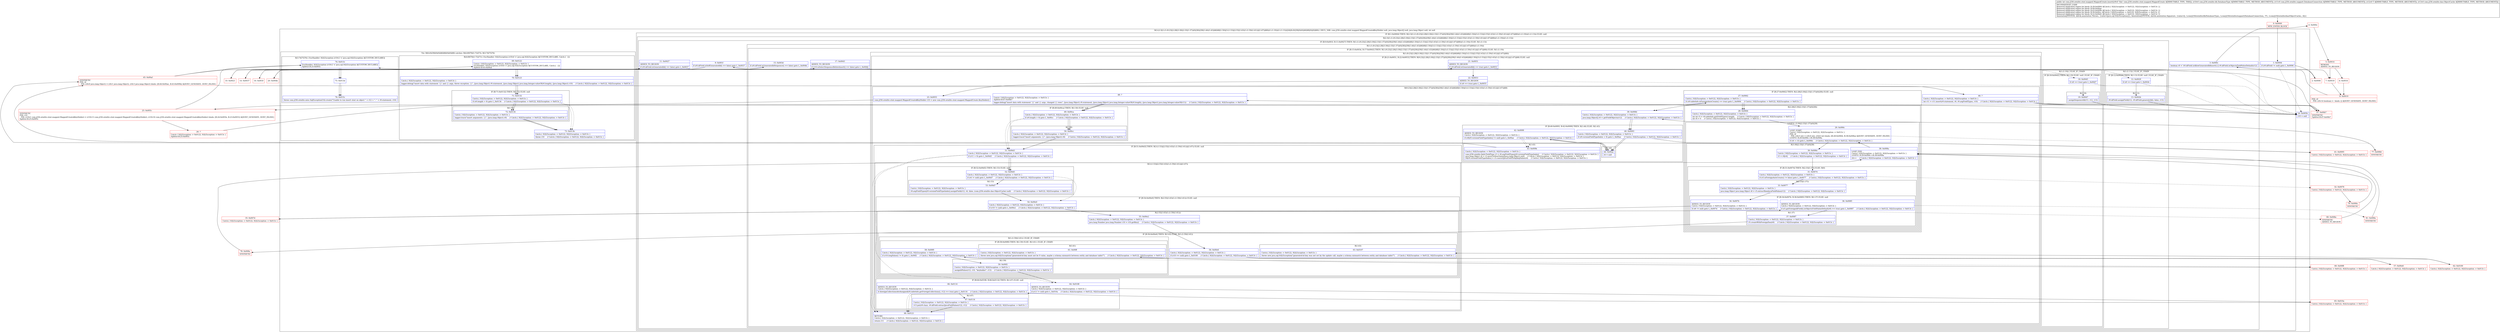 digraph "CFG forcom.j256.ormlite.stmt.mapped.MappedCreate.insert(Lcom\/j256\/ormlite\/db\/DatabaseType;Lcom\/j256\/ormlite\/support\/DatabaseConnection;Ljava\/lang\/Object;Lcom\/j256\/ormlite\/dao\/ObjectCache;)I" {
subgraph cluster_Region_1298044120 {
label = "R(3:(2:3|(1:(1:(9:23|(2:28|(3:30|(2:33|(1:37))(0)|38))|39|(1:44)(1:43)|46|48|(1:50)|(3:(1:53)|(2:55|(1:63)(1:(1:59)(1:61)))|(1:67))|68))(1:(1:19)))(1:(1:13)))|24|(8:(0)|39|(0)(0)|46|48|(0)|(0)|68)) | DECL_VAR: com.j256.ormlite.stmt.mapped.MappedCreate$KeyHolder null, java.lang.Object[] null, java.lang.Object null, int null\l";
node [shape=record,color=blue];
subgraph cluster_IfRegion_47896055 {
label = "IF [B:1:0x0004] THEN: R(2:3|(1:(1:(9:23|(2:28|(3:30|(2:33|(1:37))(0)|38))|39|(1:44)(1:43)|46|48|(1:50)|(3:(1:53)|(2:55|(1:63)(1:(1:59)(1:61)))|(1:67))|68))(1:(1:19)))(1:(1:13))) ELSE: null";
node [shape=record,color=blue];
Node_1 [shape=record,label="{1\:\ 0x0004|if (r9.idField != null) goto L_0x0006\l}"];
subgraph cluster_Region_24362747 {
label = "R(2:3|(1:(1:(9:23|(2:28|(3:30|(2:33|(1:37))(0)|38))|39|(1:44)(1:43)|46|48|(1:50)|(3:(1:53)|(2:55|(1:63)(1:(1:59)(1:61)))|(1:67))|68))(1:(1:19)))(1:(1:13)))";
node [shape=record,color=blue];
Node_3 [shape=record,label="{3\:\ 0x000c|boolean r0 = !r9.idField.isAllowGeneratedIdInsert() \|\| r9.idField.isObjectsFieldValueDefault(r12)\l}"];
subgraph cluster_IfRegion_144888165 {
label = "IF [B:9:0x001f, B:11:0x0027] THEN: R(1:(1:(9:23|(2:28|(3:30|(2:33|(1:37))(0)|38))|39|(1:44)(1:43)|46|48|(1:50)|(3:(1:53)|(2:55|(1:63)(1:(1:59)(1:61)))|(1:67))|68))(1:(1:19))) ELSE: R(1:(1:13))";
node [shape=record,color=blue];
Node_9 [shape=record,label="{9\:\ 0x001f|if (r9.idField.isSelfGeneratedId() == false) goto L_0x0037\l}"];
Node_11 [shape=record,label="{11\:\ 0x0027|ADDED_TO_REGION\l|if (r9.idField.isGeneratedId() == false) goto L_0x0037\l}"];
subgraph cluster_Region_1197592000 {
label = "R(1:(1:(9:23|(2:28|(3:30|(2:33|(1:37))(0)|38))|39|(1:44)(1:43)|46|48|(1:50)|(3:(1:53)|(2:55|(1:63)(1:(1:59)(1:61)))|(1:67))|68))(1:(1:19)))";
node [shape=record,color=blue];
subgraph cluster_IfRegion_1509471429 {
label = "IF [B:15:0x003d, B:17:0x0043] THEN: R(1:(9:23|(2:28|(3:30|(2:33|(1:37))(0)|38))|39|(1:44)(1:43)|46|48|(1:50)|(3:(1:53)|(2:55|(1:63)(1:(1:59)(1:61)))|(1:67))|68)) ELSE: R(1:(1:19))";
node [shape=record,color=blue];
Node_15 [shape=record,label="{15\:\ 0x003d|if (r9.idField.isGeneratedIdSequence() == false) goto L_0x004b\l}"];
Node_17 [shape=record,label="{17\:\ 0x0043|ADDED_TO_REGION\l|if (r10.isSelectSequenceBeforeInsert() == false) goto L_0x004b\l}"];
subgraph cluster_Region_223983456 {
label = "R(1:(9:23|(2:28|(3:30|(2:33|(1:37))(0)|38))|39|(1:44)(1:43)|46|48|(1:50)|(3:(1:53)|(2:55|(1:63)(1:(1:59)(1:61)))|(1:67))|68))";
node [shape=record,color=blue];
subgraph cluster_IfRegion_1374316283 {
label = "IF [B:21:0x0051, B:22:0x0053] THEN: R(9:23|(2:28|(3:30|(2:33|(1:37))(0)|38))|39|(1:44)(1:43)|46|48|(1:50)|(3:(1:53)|(2:55|(1:63)(1:(1:59)(1:61)))|(1:67))|68) ELSE: null";
node [shape=record,color=blue];
Node_21 [shape=record,label="{21\:\ 0x0051|ADDED_TO_REGION\l|if (r9.idField.isGeneratedId() == true) goto L_0x0053\l}"];
Node_22 [shape=record,label="{22\:\ 0x0053|ADDED_TO_REGION\l|if (r0 == true) goto L_0x0055\l}"];
subgraph cluster_Region_1558847682 {
label = "R(9:23|(2:28|(3:30|(2:33|(1:37))(0)|38))|39|(1:44)(1:43)|46|48|(1:50)|(3:(1:53)|(2:55|(1:63)(1:(1:59)(1:61)))|(1:67))|68)";
node [shape=record,color=blue];
Node_23 [shape=record,label="{23\:\ 0x0055|com.j256.ormlite.stmt.mapped.MappedCreate$KeyHolder r10 = new com.j256.ormlite.stmt.mapped.MappedCreate.KeyHolder()\l}"];
subgraph cluster_IfRegion_334390871 {
label = "IF [B:27:0x0062] THEN: R(2:28|(3:30|(2:33|(1:37))(0)|38)) ELSE: null";
node [shape=record,color=blue];
Node_27 [shape=record,label="{27\:\ 0x0062|Catch:\{ SQLException \-\> 0x0122, SQLException \-\> 0x013c \}\l|if (r9.tableInfo.isForeignAutoCreate() == true) goto L_0x0064     \/\/ Catch:\{ SQLException \-\> 0x0122, SQLException \-\> 0x013c \}\l}"];
subgraph cluster_Region_1071542310 {
label = "R(2:28|(3:30|(2:33|(1:37))(0)|38))";
node [shape=record,color=blue];
Node_28 [shape=record,label="{28\:\ 0x0064|Catch:\{ SQLException \-\> 0x0122, SQLException \-\> 0x013c \}\l|int int r3 = r9.tableInfo.getFieldTypes().length     \/\/ Catch:\{ SQLException \-\> 0x0122, SQLException \-\> 0x013c \}\lint r4 = 0     \/\/ Catch:\{ SQLException \-\> 0x0122, SQLException \-\> 0x013c \}\l}"];
subgraph cluster_LoopRegion_1521006119 {
label = "LOOP:0: (3:30|(2:33|(1:37))(0)|38)";
node [shape=record,color=blue];
Node_29 [shape=record,label="{29\:\ 0x006c|LOOP_START\lCatch:\{ SQLException \-\> 0x0122, SQLException \-\> 0x013c \}\lPHI: r4 \l  PHI: (r4v5 int) = (r4v4 int), (r4v6 int) binds: [B:28:0x0064, B:38:0x008a] A[DONT_GENERATE, DONT_INLINE]\lLOOP:0: B:29:0x006c\-\>B:38:0x008a\l|if (r4 \< r3) goto L_0x006e     \/\/ Catch:\{ SQLException \-\> 0x0122, SQLException \-\> 0x013c \}\l}"];
subgraph cluster_Region_1783551555 {
label = "R(3:30|(2:33|(1:37))(0)|38)";
node [shape=record,color=blue];
Node_30 [shape=record,label="{30\:\ 0x006e|Catch:\{ SQLException \-\> 0x0122, SQLException \-\> 0x013c \}\l|r5 = r0[r4]     \/\/ Catch:\{ SQLException \-\> 0x0122, SQLException \-\> 0x013c \}\l}"];
subgraph cluster_IfRegion_1189769003 {
label = "IF [B:31:0x0074] THEN: R(2:33|(1:37)) ELSE: R(0)";
node [shape=record,color=blue];
Node_31 [shape=record,label="{31\:\ 0x0074|Catch:\{ SQLException \-\> 0x0122, SQLException \-\> 0x013c \}\l|if (r5.isForeignAutoCreate() != false) goto L_0x0077     \/\/ Catch:\{ SQLException \-\> 0x0122, SQLException \-\> 0x013c \}\l}"];
subgraph cluster_Region_1468066111 {
label = "R(2:33|(1:37))";
node [shape=record,color=blue];
Node_33 [shape=record,label="{33\:\ 0x0077|Catch:\{ SQLException \-\> 0x0122, SQLException \-\> 0x013c \}\l|java.lang.Object java.lang.Object r6 = r5.extractRawJavaFieldValue(r12)     \/\/ Catch:\{ SQLException \-\> 0x0122, SQLException \-\> 0x013c \}\l}"];
subgraph cluster_IfRegion_1367382674 {
label = "IF [B:34:0x007b, B:36:0x0085] THEN: R(1:37) ELSE: null";
node [shape=record,color=blue];
Node_34 [shape=record,label="{34\:\ 0x007b|ADDED_TO_REGION\lCatch:\{ SQLException \-\> 0x0122, SQLException \-\> 0x013c \}\l|if (r6 != null) goto L_0x007d     \/\/ Catch:\{ SQLException \-\> 0x0122, SQLException \-\> 0x013c \}\l}"];
Node_36 [shape=record,label="{36\:\ 0x0085|ADDED_TO_REGION\lCatch:\{ SQLException \-\> 0x0122, SQLException \-\> 0x013c \}\l|if (r5.getForeignIdField().isObjectsFieldValueDefault(r6) == true) goto L_0x0087     \/\/ Catch:\{ SQLException \-\> 0x0122, SQLException \-\> 0x013c \}\l}"];
subgraph cluster_Region_496209860 {
label = "R(1:37)";
node [shape=record,color=blue];
Node_37 [shape=record,label="{37\:\ 0x0087|Catch:\{ SQLException \-\> 0x0122, SQLException \-\> 0x013c \}\l|r5.createWithForeignDao(r6)     \/\/ Catch:\{ SQLException \-\> 0x0122, SQLException \-\> 0x013c \}\l}"];
}
}
}
subgraph cluster_Region_113779233 {
label = "R(0)";
node [shape=record,color=blue];
}
}
Node_38 [shape=record,label="{38\:\ 0x008a|LOOP_END\lCatch:\{ SQLException \-\> 0x0122, SQLException \-\> 0x013c \}\lLOOP:0: B:29:0x006c\-\>B:38:0x008a\l|r4++     \/\/ Catch:\{ SQLException \-\> 0x0122, SQLException \-\> 0x013c \}\l}"];
}
}
}
}
Node_39 [shape=record,label="{39\:\ 0x008d|Catch:\{ SQLException \-\> 0x0122, SQLException \-\> 0x013c \}\l|java.lang.Object[] r0 = getFieldObjects(r12)     \/\/ Catch:\{ SQLException \-\> 0x0122, SQLException \-\> 0x013c \}\l}"];
subgraph cluster_IfRegion_1232777759 {
label = "IF [B:40:0x0093, B:42:0x0099] THEN: R(1:44) ELSE: R(1:43)";
node [shape=record,color=blue];
Node_40 [shape=record,label="{40\:\ 0x0093|Catch:\{ SQLException \-\> 0x0122, SQLException \-\> 0x013c \}\l|if (r9.versionFieldTypeIndex \< 0) goto L_0x00ae     \/\/ Catch:\{ SQLException \-\> 0x0122, SQLException \-\> 0x013c \}\l}"];
Node_42 [shape=record,label="{42\:\ 0x0099|ADDED_TO_REGION\lCatch:\{ SQLException \-\> 0x0122, SQLException \-\> 0x013c \}\l|if (r0[r9.versionFieldTypeIndex] != null) goto L_0x00ae     \/\/ Catch:\{ SQLException \-\> 0x0122, SQLException \-\> 0x013c \}\l}"];
subgraph cluster_Region_1711357499 {
label = "R(1:44)";
node [shape=record,color=blue];
Node_44 [shape=record,label="{44\:\ 0x00ae|r4 = null\l}"];
}
subgraph cluster_Region_1882920892 {
label = "R(1:43)";
node [shape=record,color=blue];
Node_43 [shape=record,label="{43\:\ 0x009b|Catch:\{ SQLException \-\> 0x0122, SQLException \-\> 0x013c \}\l|com.j256.ormlite.field.FieldType r3 = r9.argFieldTypes[r9.versionFieldTypeIndex]     \/\/ Catch:\{ SQLException \-\> 0x0122, SQLException \-\> 0x013c \}\ljava.lang.Object r4 = r3.moveToNextValue((java.lang.Object) null)     \/\/ Catch:\{ SQLException \-\> 0x0122, SQLException \-\> 0x013c \}\lr0[r9.versionFieldTypeIndex] = r3.convertJavaFieldToSqlArgValue(r4)     \/\/ Catch:\{ SQLException \-\> 0x0122, SQLException \-\> 0x013c \}\l}"];
}
}
Node_46 [shape=record,label="{46\:\ ?|Catch:\{ SQLException \-\> 0x0122, SQLException \-\> 0x013c \}\l|int r11 = r11.insert(r9.statement, r0, r9.argFieldTypes, r10)     \/\/ Catch:\{ SQLException \-\> 0x0122, SQLException \-\> 0x013c \}\l}"];
Node_48 [shape=record,label="{48\:\ ?|Catch:\{ SQLException \-\> 0x0122, SQLException \-\> 0x013c \}\lSplitter:B:47:0x00b7\l|logger.debug(\"insert data with statement '\{\}' and \{\} args, changed \{\} rows\", (java.lang.Object) r9.statement, (java.lang.Object) java.lang.Integer.valueOf(r0.length), (java.lang.Object) java.lang.Integer.valueOf(r11))     \/\/ Catch:\{ SQLException \-\> 0x0122, SQLException \-\> 0x013c \}\l}"];
subgraph cluster_IfRegion_2103104841 {
label = "IF [B:49:0x00ca] THEN: R(1:50) ELSE: null";
node [shape=record,color=blue];
Node_49 [shape=record,label="{49\:\ 0x00ca|Catch:\{ SQLException \-\> 0x0122, SQLException \-\> 0x013c \}\l|if (r0.length \> 0) goto L_0x00cc     \/\/ Catch:\{ SQLException \-\> 0x0122, SQLException \-\> 0x013c \}\l}"];
subgraph cluster_Region_547637346 {
label = "R(1:50)";
node [shape=record,color=blue];
Node_50 [shape=record,label="{50\:\ 0x00cc|Catch:\{ SQLException \-\> 0x0122, SQLException \-\> 0x013c \}\l|logger.trace(\"insert arguments: \{\}\", (java.lang.Object) r0)     \/\/ Catch:\{ SQLException \-\> 0x0122, SQLException \-\> 0x013c \}\l}"];
}
}
subgraph cluster_IfRegion_1720387055 {
label = "IF [B:51:0x00d3] THEN: R(3:(1:53)|(2:55|(1:63)(1:(1:59)(1:61)))|(1:67)) ELSE: null";
node [shape=record,color=blue];
Node_51 [shape=record,label="{51\:\ 0x00d3|Catch:\{ SQLException \-\> 0x0122, SQLException \-\> 0x013c \}\l|if (r11 \> 0) goto L_0x00d5     \/\/ Catch:\{ SQLException \-\> 0x0122, SQLException \-\> 0x013c \}\l}"];
subgraph cluster_Region_1727275121 {
label = "R(3:(1:53)|(2:55|(1:63)(1:(1:59)(1:61)))|(1:67))";
node [shape=record,color=blue];
subgraph cluster_IfRegion_2037558022 {
label = "IF [B:52:0x00d5] THEN: R(1:53) ELSE: null";
node [shape=record,color=blue];
Node_52 [shape=record,label="{52\:\ 0x00d5|Catch:\{ SQLException \-\> 0x0122, SQLException \-\> 0x013c \}\l|if (r4 != null) goto L_0x00d7     \/\/ Catch:\{ SQLException \-\> 0x0122, SQLException \-\> 0x013c \}\l}"];
subgraph cluster_Region_1819541556 {
label = "R(1:53)";
node [shape=record,color=blue];
Node_53 [shape=record,label="{53\:\ 0x00d7|Catch:\{ SQLException \-\> 0x0122, SQLException \-\> 0x013c \}\l|r9.argFieldTypes[r9.versionFieldTypeIndex].assignField(r12, r4, false, (com.j256.ormlite.dao.ObjectCache) null)     \/\/ Catch:\{ SQLException \-\> 0x0122, SQLException \-\> 0x013c \}\l}"];
}
}
subgraph cluster_IfRegion_736816817 {
label = "IF [B:54:0x00e0] THEN: R(2:55|(1:63)(1:(1:59)(1:61))) ELSE: null";
node [shape=record,color=blue];
Node_54 [shape=record,label="{54\:\ 0x00e0|Catch:\{ SQLException \-\> 0x0122, SQLException \-\> 0x013c \}\l|if (r10 != null) goto L_0x00e2     \/\/ Catch:\{ SQLException \-\> 0x0122, SQLException \-\> 0x013c \}\l}"];
subgraph cluster_Region_268018504 {
label = "R(2:55|(1:63)(1:(1:59)(1:61)))";
node [shape=record,color=blue];
Node_55 [shape=record,label="{55\:\ 0x00e2|Catch:\{ SQLException \-\> 0x0122, SQLException \-\> 0x013c \}\l|java.lang.Number java.lang.Number r10 = r10.getKey()     \/\/ Catch:\{ SQLException \-\> 0x0122, SQLException \-\> 0x013c \}\l}"];
subgraph cluster_IfRegion_1617339498 {
label = "IF [B:56:0x00e6] THEN: R(1:63) ELSE: R(1:(1:59)(1:61))";
node [shape=record,color=blue];
Node_56 [shape=record,label="{56\:\ 0x00e6|Catch:\{ SQLException \-\> 0x0122, SQLException \-\> 0x013c \}\l|if (r10 == null) goto L_0x0100     \/\/ Catch:\{ SQLException \-\> 0x0122, SQLException \-\> 0x013c \}\l}"];
subgraph cluster_Region_1817879573 {
label = "R(1:63)";
node [shape=record,color=blue];
Node_63 [shape=record,label="{63\:\ 0x0107|Catch:\{ SQLException \-\> 0x0122, SQLException \-\> 0x013c \}\l|throw new java.sql.SQLException(\"generated\-id key was not set by the update call, maybe a schema mismatch between entity and database table?\")     \/\/ Catch:\{ SQLException \-\> 0x0122, SQLException \-\> 0x013c \}\l}"];
}
subgraph cluster_Region_10225667 {
label = "R(1:(1:59)(1:61)) | ELSE_IF_CHAIN\l";
node [shape=record,color=blue];
subgraph cluster_IfRegion_1593598452 {
label = "IF [B:58:0x00f0] THEN: R(1:59) ELSE: R(1:61) | ELSE_IF_CHAIN\l";
node [shape=record,color=blue];
Node_58 [shape=record,label="{58\:\ 0x00f0|Catch:\{ SQLException \-\> 0x0122, SQLException \-\> 0x013c \}\l|if (r10.longValue() != 0) goto L_0x00f2     \/\/ Catch:\{ SQLException \-\> 0x0122, SQLException \-\> 0x013c \}\l}"];
subgraph cluster_Region_2105503522 {
label = "R(1:59)";
node [shape=record,color=blue];
Node_59 [shape=record,label="{59\:\ 0x00f2|Catch:\{ SQLException \-\> 0x0122, SQLException \-\> 0x013c \}\l|assignIdValue(r12, r10, \"keyholder\", r13)     \/\/ Catch:\{ SQLException \-\> 0x0122, SQLException \-\> 0x013c \}\l}"];
}
subgraph cluster_Region_1285938564 {
label = "R(1:61)";
node [shape=record,color=blue];
Node_61 [shape=record,label="{61\:\ 0x00ff|Catch:\{ SQLException \-\> 0x0122, SQLException \-\> 0x013c \}\l|throw new java.sql.SQLException(\"generated\-id key must not be 0 value, maybe a schema mismatch between entity and database table?\")     \/\/ Catch:\{ SQLException \-\> 0x0122, SQLException \-\> 0x013c \}\l}"];
}
}
}
}
}
}
subgraph cluster_IfRegion_818294215 {
label = "IF [B:64:0x0108, B:66:0x0114] THEN: R(1:67) ELSE: null";
node [shape=record,color=blue];
Node_64 [shape=record,label="{64\:\ 0x0108|ADDED_TO_REGION\lCatch:\{ SQLException \-\> 0x0122, SQLException \-\> 0x013c \}\l|if (r13 != null) goto L_0x010a     \/\/ Catch:\{ SQLException \-\> 0x0122, SQLException \-\> 0x013c \}\l}"];
Node_66 [shape=record,label="{66\:\ 0x0114|ADDED_TO_REGION\lCatch:\{ SQLException \-\> 0x0122, SQLException \-\> 0x013c \}\l|if (foreignCollectionsAreAssigned(r9.tableInfo.getForeignCollections(), r12) == true) goto L_0x0116     \/\/ Catch:\{ SQLException \-\> 0x0122, SQLException \-\> 0x013c \}\l}"];
subgraph cluster_Region_159731142 {
label = "R(1:67)";
node [shape=record,color=blue];
Node_67 [shape=record,label="{67\:\ 0x0116|Catch:\{ SQLException \-\> 0x0122, SQLException \-\> 0x013c \}\l|r13.put(r9.clazz, r9.idField.extractJavaFieldValue(r12), r12)     \/\/ Catch:\{ SQLException \-\> 0x0122, SQLException \-\> 0x013c \}\l}"];
}
}
}
}
Node_68 [shape=record,label="{68\:\ 0x0121|RETURN\lCatch:\{ SQLException \-\> 0x0122, SQLException \-\> 0x013c \}\l|return r11     \/\/ Catch:\{ SQLException \-\> 0x0122, SQLException \-\> 0x013c \}\l}"];
}
}
}
subgraph cluster_Region_1773768933 {
label = "R(1:(1:19)) | ELSE_IF_CHAIN\l";
node [shape=record,color=blue];
subgraph cluster_IfRegion_82522718 {
label = "IF [B:18:0x0045] THEN: R(1:19) ELSE: null | ELSE_IF_CHAIN\l";
node [shape=record,color=blue];
Node_18 [shape=record,label="{18\:\ 0x0045|if (r0 == true) goto L_0x0047\l}"];
subgraph cluster_Region_194128299 {
label = "R(1:19)";
node [shape=record,color=blue];
Node_19 [shape=record,label="{19\:\ 0x0047|assignSequenceId(r11, r12, r13)\l}"];
}
}
}
}
}
subgraph cluster_Region_180065547 {
label = "R(1:(1:13)) | ELSE_IF_CHAIN\l";
node [shape=record,color=blue];
subgraph cluster_IfRegion_92762280 {
label = "IF [B:12:0x0029] THEN: R(1:13) ELSE: null | ELSE_IF_CHAIN\l";
node [shape=record,color=blue];
Node_12 [shape=record,label="{12\:\ 0x0029|if (r0 == true) goto L_0x002b\l}"];
subgraph cluster_Region_703795943 {
label = "R(1:13)";
node [shape=record,color=blue];
Node_13 [shape=record,label="{13\:\ 0x002b|r9.idField.assignField(r12, r9.idField.generateId(), false, r13)\l}"];
}
}
}
}
}
}
Node_24 [shape=record,label="{24\:\ 0x005b|r10 = null\l}"];
subgraph cluster_TryCatchRegion_208179588 {
label = "Try: R(8:(0)|39|(0)(0)|46|48|(0)|(0)|68) catches: R(4:69|70|(1:72)|73), R(3:74|75|76)";
node [shape=record,color=blue];
subgraph cluster_Region_678345137 {
label = "R(8:(0)|39|(0)(0)|46|48|(0)|(0)|68)";
node [shape=record,color=blue];
subgraph cluster_IfRegion_372059859 {
label = "IF [B:27:0x0062] THEN: R(0) ELSE: null";
node [shape=record,color=blue];
Node_27 [shape=record,label="{27\:\ 0x0062|Catch:\{ SQLException \-\> 0x0122, SQLException \-\> 0x013c \}\l|if (r9.tableInfo.isForeignAutoCreate() == true) goto L_0x0064     \/\/ Catch:\{ SQLException \-\> 0x0122, SQLException \-\> 0x013c \}\l}"];
subgraph cluster_Region_1080619728 {
label = "R(0)";
node [shape=record,color=blue];
}
}
Node_39 [shape=record,label="{39\:\ 0x008d|Catch:\{ SQLException \-\> 0x0122, SQLException \-\> 0x013c \}\l|java.lang.Object[] r0 = getFieldObjects(r12)     \/\/ Catch:\{ SQLException \-\> 0x0122, SQLException \-\> 0x013c \}\l}"];
subgraph cluster_IfRegion_1020455971 {
label = "IF [B:40:0x0093, B:42:0x0099] THEN: R(0) ELSE: R(0)";
node [shape=record,color=blue];
Node_40 [shape=record,label="{40\:\ 0x0093|Catch:\{ SQLException \-\> 0x0122, SQLException \-\> 0x013c \}\l|if (r9.versionFieldTypeIndex \< 0) goto L_0x00ae     \/\/ Catch:\{ SQLException \-\> 0x0122, SQLException \-\> 0x013c \}\l}"];
Node_42 [shape=record,label="{42\:\ 0x0099|ADDED_TO_REGION\lCatch:\{ SQLException \-\> 0x0122, SQLException \-\> 0x013c \}\l|if (r0[r9.versionFieldTypeIndex] != null) goto L_0x00ae     \/\/ Catch:\{ SQLException \-\> 0x0122, SQLException \-\> 0x013c \}\l}"];
subgraph cluster_Region_1908257808 {
label = "R(0)";
node [shape=record,color=blue];
}
subgraph cluster_Region_965869330 {
label = "R(0)";
node [shape=record,color=blue];
}
}
Node_46 [shape=record,label="{46\:\ ?|Catch:\{ SQLException \-\> 0x0122, SQLException \-\> 0x013c \}\l|int r11 = r11.insert(r9.statement, r0, r9.argFieldTypes, r10)     \/\/ Catch:\{ SQLException \-\> 0x0122, SQLException \-\> 0x013c \}\l}"];
Node_48 [shape=record,label="{48\:\ ?|Catch:\{ SQLException \-\> 0x0122, SQLException \-\> 0x013c \}\lSplitter:B:47:0x00b7\l|logger.debug(\"insert data with statement '\{\}' and \{\} args, changed \{\} rows\", (java.lang.Object) r9.statement, (java.lang.Object) java.lang.Integer.valueOf(r0.length), (java.lang.Object) java.lang.Integer.valueOf(r11))     \/\/ Catch:\{ SQLException \-\> 0x0122, SQLException \-\> 0x013c \}\l}"];
subgraph cluster_IfRegion_343706354 {
label = "IF [B:49:0x00ca] THEN: R(0) ELSE: null";
node [shape=record,color=blue];
Node_49 [shape=record,label="{49\:\ 0x00ca|Catch:\{ SQLException \-\> 0x0122, SQLException \-\> 0x013c \}\l|if (r0.length \> 0) goto L_0x00cc     \/\/ Catch:\{ SQLException \-\> 0x0122, SQLException \-\> 0x013c \}\l}"];
subgraph cluster_Region_1186272581 {
label = "R(0)";
node [shape=record,color=blue];
}
}
subgraph cluster_IfRegion_1225610684 {
label = "IF [B:51:0x00d3] THEN: R(0) ELSE: null";
node [shape=record,color=blue];
Node_51 [shape=record,label="{51\:\ 0x00d3|Catch:\{ SQLException \-\> 0x0122, SQLException \-\> 0x013c \}\l|if (r11 \> 0) goto L_0x00d5     \/\/ Catch:\{ SQLException \-\> 0x0122, SQLException \-\> 0x013c \}\l}"];
subgraph cluster_Region_1095536945 {
label = "R(0)";
node [shape=record,color=blue];
}
}
Node_68 [shape=record,label="{68\:\ 0x0121|RETURN\lCatch:\{ SQLException \-\> 0x0122, SQLException \-\> 0x013c \}\l|return r11     \/\/ Catch:\{ SQLException \-\> 0x0122, SQLException \-\> 0x013c \}\l}"];
}
subgraph cluster_Region_1059583401 {
label = "R(4:69|70|(1:72)|73) | ExcHandler: SQLException (r10v4 'e' java.sql.SQLException A[CUSTOM_DECLARE, Catch:\{  \}])\l";
node [shape=record,color=blue];
Node_69 [shape=record,label="{69\:\ 0x0122|Catch:\{ SQLException \-\> 0x0122, SQLException \-\> 0x013c \}\lExcHandler: SQLException (r10v4 'e' java.sql.SQLException A[CUSTOM_DECLARE, Catch:\{  \}])\lSplitter:B:45:0x00af\l}"];
Node_70 [shape=record,label="{70\:\ 0x0123|Catch:\{ SQLException \-\> 0x0122, SQLException \-\> 0x013c \}\l|logger.debug(\"insert data with statement '\{\}' and \{\} args, threw exception: \{\}\", (java.lang.Object) r9.statement, (java.lang.Object) java.lang.Integer.valueOf(r0.length), (java.lang.Object) r10)     \/\/ Catch:\{ SQLException \-\> 0x0122, SQLException \-\> 0x013c \}\l}"];
subgraph cluster_IfRegion_1036143991 {
label = "IF [B:71:0x0132] THEN: R(1:72) ELSE: null";
node [shape=record,color=blue];
Node_71 [shape=record,label="{71\:\ 0x0132|Catch:\{ SQLException \-\> 0x0122, SQLException \-\> 0x013c \}\l|if (r0.length \> 0) goto L_0x0134     \/\/ Catch:\{ SQLException \-\> 0x0122, SQLException \-\> 0x013c \}\l}"];
subgraph cluster_Region_375000344 {
label = "R(1:72)";
node [shape=record,color=blue];
Node_72 [shape=record,label="{72\:\ 0x0134|Catch:\{ SQLException \-\> 0x0122, SQLException \-\> 0x013c \}\l|logger.trace(\"insert arguments: \{\}\", (java.lang.Object) r0)     \/\/ Catch:\{ SQLException \-\> 0x0122, SQLException \-\> 0x013c \}\l}"];
}
}
Node_73 [shape=record,label="{73\:\ 0x013b|Catch:\{ SQLException \-\> 0x0122, SQLException \-\> 0x013c \}\l|throw r10     \/\/ Catch:\{ SQLException \-\> 0x0122, SQLException \-\> 0x013c \}\l}"];
}
subgraph cluster_Region_1565372476 {
label = "R(3:74|75|76) | ExcHandler: SQLException (r10v2 'e' java.sql.SQLException A[CUSTOM_DECLARE])\l";
node [shape=record,color=blue];
Node_74 [shape=record,label="{74\:\ 0x013c|ExcHandler: SQLException (r10v2 'e' java.sql.SQLException A[CUSTOM_DECLARE])\lSplitter:B:25:0x005c\l}"];
Node_75 [shape=record,label="{75\:\ 0x013d}"];
Node_76 [shape=record,label="{76\:\ 0x015c|throw com.j256.ormlite.misc.SqlExceptionUtil.create(\"Unable to run insert stmt on object \" + r12 + \": \" + r9.statement, r10)\l}"];
}
}
}
subgraph cluster_Region_1565372476 {
label = "R(3:74|75|76) | ExcHandler: SQLException (r10v2 'e' java.sql.SQLException A[CUSTOM_DECLARE])\l";
node [shape=record,color=blue];
Node_74 [shape=record,label="{74\:\ 0x013c|ExcHandler: SQLException (r10v2 'e' java.sql.SQLException A[CUSTOM_DECLARE])\lSplitter:B:25:0x005c\l}"];
Node_75 [shape=record,label="{75\:\ 0x013d}"];
Node_76 [shape=record,label="{76\:\ 0x015c|throw com.j256.ormlite.misc.SqlExceptionUtil.create(\"Unable to run insert stmt on object \" + r12 + \": \" + r9.statement, r10)\l}"];
}
subgraph cluster_Region_1059583401 {
label = "R(4:69|70|(1:72)|73) | ExcHandler: SQLException (r10v4 'e' java.sql.SQLException A[CUSTOM_DECLARE, Catch:\{  \}])\l";
node [shape=record,color=blue];
Node_69 [shape=record,label="{69\:\ 0x0122|Catch:\{ SQLException \-\> 0x0122, SQLException \-\> 0x013c \}\lExcHandler: SQLException (r10v4 'e' java.sql.SQLException A[CUSTOM_DECLARE, Catch:\{  \}])\lSplitter:B:45:0x00af\l}"];
Node_70 [shape=record,label="{70\:\ 0x0123|Catch:\{ SQLException \-\> 0x0122, SQLException \-\> 0x013c \}\l|logger.debug(\"insert data with statement '\{\}' and \{\} args, threw exception: \{\}\", (java.lang.Object) r9.statement, (java.lang.Object) java.lang.Integer.valueOf(r0.length), (java.lang.Object) r10)     \/\/ Catch:\{ SQLException \-\> 0x0122, SQLException \-\> 0x013c \}\l}"];
subgraph cluster_IfRegion_1036143991 {
label = "IF [B:71:0x0132] THEN: R(1:72) ELSE: null";
node [shape=record,color=blue];
Node_71 [shape=record,label="{71\:\ 0x0132|Catch:\{ SQLException \-\> 0x0122, SQLException \-\> 0x013c \}\l|if (r0.length \> 0) goto L_0x0134     \/\/ Catch:\{ SQLException \-\> 0x0122, SQLException \-\> 0x013c \}\l}"];
subgraph cluster_Region_375000344 {
label = "R(1:72)";
node [shape=record,color=blue];
Node_72 [shape=record,label="{72\:\ 0x0134|Catch:\{ SQLException \-\> 0x0122, SQLException \-\> 0x013c \}\l|logger.trace(\"insert arguments: \{\}\", (java.lang.Object) r0)     \/\/ Catch:\{ SQLException \-\> 0x0122, SQLException \-\> 0x013c \}\l}"];
}
}
Node_73 [shape=record,label="{73\:\ 0x013b|Catch:\{ SQLException \-\> 0x0122, SQLException \-\> 0x013c \}\l|throw r10     \/\/ Catch:\{ SQLException \-\> 0x0122, SQLException \-\> 0x013c \}\l}"];
}
Node_0 [shape=record,color=red,label="{0\:\ 0x0000|MTH_ENTER_BLOCK\l}"];
Node_2 [shape=record,color=red,label="{2\:\ 0x0006}"];
Node_4 [shape=record,color=red,label="{4\:\ 0x000e}"];
Node_5 [shape=record,color=red,label="{5\:\ 0x0014|REMOVE\lADDED_TO_REGION\l}"];
Node_6 [shape=record,color=red,label="{6\:\ 0x0016}"];
Node_7 [shape=record,color=red,label="{7\:\ 0x0018}"];
Node_8 [shape=record,color=red,label="{8\:\ 0x0019|PHI: r0 \l  PHI: (r0v14 boolean) =  binds: [] A[DONT_GENERATE, DONT_INLINE]\l}"];
Node_10 [shape=record,color=red,label="{10\:\ 0x0021}"];
Node_14 [shape=record,color=red,label="{14\:\ 0x0037}"];
Node_16 [shape=record,color=red,label="{16\:\ 0x003f}"];
Node_20 [shape=record,color=red,label="{20\:\ 0x004b}"];
Node_25 [shape=record,color=red,label="{25\:\ 0x005c|SYNTHETIC\lPHI: r10 \l  PHI: (r10v1 com.j256.ormlite.stmt.mapped.MappedCreate$KeyHolder) = (r10v13 com.j256.ormlite.stmt.mapped.MappedCreate$KeyHolder), (r10v16 com.j256.ormlite.stmt.mapped.MappedCreate$KeyHolder) binds: [B:24:0x005b, B:23:0x0055] A[DONT_GENERATE, DONT_INLINE]\lSplitter:B:25:0x005c\l}"];
Node_26 [shape=record,color=red,label="{26\:\ ?|Catch:\{ SQLException \-\> 0x0122, SQLException \-\> 0x013c \}\lSplitter:B:25:0x005c\l}"];
Node_32 [shape=record,color=red,label="{32\:\ 0x0076|Catch:\{ SQLException \-\> 0x0122, SQLException \-\> 0x013c \}\l}"];
Node_35 [shape=record,color=red,label="{35\:\ 0x007d|Catch:\{ SQLException \-\> 0x0122, SQLException \-\> 0x013c \}\l}"];
Node_41 [shape=record,color=red,label="{41\:\ 0x0095|Catch:\{ SQLException \-\> 0x0122, SQLException \-\> 0x013c \}\l}"];
Node_45 [shape=record,color=red,label="{45\:\ 0x00af|SYNTHETIC\lPHI: r4 \l  PHI: (r4v0 java.lang.Object) = (r4v1 java.lang.Object), (r4v3 java.lang.Object) binds: [B:44:0x00ae, B:43:0x009b] A[DONT_GENERATE, DONT_INLINE]\l}"];
Node_47 [shape=record,color=red,label="{47\:\ 0x00b7|SYNTHETIC\lSplitter:B:47:0x00b7\l}"];
Node_57 [shape=record,color=red,label="{57\:\ 0x00e8|Catch:\{ SQLException \-\> 0x0122, SQLException \-\> 0x013c \}\l}"];
Node_60 [shape=record,color=red,label="{60\:\ 0x00f8|Catch:\{ SQLException \-\> 0x0122, SQLException \-\> 0x013c \}\l}"];
Node_62 [shape=record,color=red,label="{62\:\ 0x0100|Catch:\{ SQLException \-\> 0x0122, SQLException \-\> 0x013c \}\l}"];
Node_65 [shape=record,color=red,label="{65\:\ 0x010a|Catch:\{ SQLException \-\> 0x0122, SQLException \-\> 0x013c \}\l}"];
Node_77 [shape=record,color=red,label="{77\:\ 0x008d|SYNTHETIC\l}"];
Node_78 [shape=record,color=red,label="{78\:\ 0x008a|SYNTHETIC\l}"];
Node_79 [shape=record,color=red,label="{79\:\ 0x008a|SYNTHETIC\l}"];
Node_80 [shape=record,color=red,label="{80\:\ 0x008a|SYNTHETIC\lADDED_TO_REGION\l}"];
Node_81 [shape=record,color=red,label="{81\:\ 0x008a|SYNTHETIC\l}"];
MethodNode[shape=record,label="{public int com.j256.ormlite.stmt.mapped.MappedCreate.insert((r9v0 'this' com.j256.ormlite.stmt.mapped.MappedCreate A[IMMUTABLE_TYPE, THIS]), (r10v0 com.j256.ormlite.db.DatabaseType A[IMMUTABLE_TYPE, METHOD_ARGUMENT]), (r11v0 com.j256.ormlite.support.DatabaseConnection A[IMMUTABLE_TYPE, METHOD_ARGUMENT]), (r12v0 T A[IMMUTABLE_TYPE, METHOD_ARGUMENT]), (r13v0 com.j256.ormlite.dao.ObjectCache A[IMMUTABLE_TYPE, METHOD_ARGUMENT]))  | INCONSISTENT_CODE\lRemoved duplicated region for block: B:28:0x0064 A[Catch:\{ SQLException \-\> 0x0122, SQLException \-\> 0x013c \}]\lRemoved duplicated region for block: B:44:0x00ae \lRemoved duplicated region for block: B:43:0x009b A[Catch:\{ SQLException \-\> 0x0122, SQLException \-\> 0x013c \}]\lRemoved duplicated region for block: B:50:0x00cc A[Catch:\{ SQLException \-\> 0x0122, SQLException \-\> 0x013c \}]\lRemoved duplicated region for block: B:52:0x00d5 A[Catch:\{ SQLException \-\> 0x0122, SQLException \-\> 0x013c \}]\lAnnotation[SYSTEM, dalvik.annotation.Throws, \{value=[java.sql.SQLException]\}], Annotation[SYSTEM, dalvik.annotation.Signature, \{value=[(, Lcom\/j256\/ormlite\/db\/DatabaseType;, Lcom\/j256\/ormlite\/support\/DatabaseConnection;, TT;, Lcom\/j256\/ormlite\/dao\/ObjectCache;, )I]\}]\l}"];
MethodNode -> Node_0;
Node_1 -> Node_2;
Node_1 -> Node_24[style=dashed];
Node_3 -> Node_4;
Node_3 -> Node_7;
Node_9 -> Node_10[style=dashed];
Node_9 -> Node_14;
Node_11 -> Node_12[style=dashed];
Node_11 -> Node_14;
Node_15 -> Node_16[style=dashed];
Node_15 -> Node_20;
Node_17 -> Node_18[style=dashed];
Node_17 -> Node_20;
Node_21 -> Node_22;
Node_21 -> Node_24[style=dashed];
Node_22 -> Node_23;
Node_22 -> Node_24[style=dashed];
Node_23 -> Node_25;
Node_27 -> Node_28;
Node_27 -> Node_39[style=dashed];
Node_28 -> Node_29;
Node_29 -> Node_30;
Node_29 -> Node_77[style=dashed];
Node_30 -> Node_31;
Node_31 -> Node_32[style=dashed];
Node_31 -> Node_33;
Node_33 -> Node_34;
Node_34 -> Node_35;
Node_34 -> Node_80[style=dashed];
Node_36 -> Node_37;
Node_36 -> Node_81[style=dashed];
Node_37 -> Node_78;
Node_38 -> Node_29;
Node_39 -> Node_40;
Node_40 -> Node_41[style=dashed];
Node_40 -> Node_44;
Node_42 -> Node_43[style=dashed];
Node_42 -> Node_44;
Node_44 -> Node_45;
Node_43 -> Node_45;
Node_46 -> Node_47;
Node_48 -> Node_49;
Node_49 -> Node_50;
Node_49 -> Node_51[style=dashed];
Node_50 -> Node_51;
Node_51 -> Node_52;
Node_51 -> Node_68[style=dashed];
Node_52 -> Node_53;
Node_52 -> Node_54[style=dashed];
Node_53 -> Node_54;
Node_54 -> Node_55;
Node_54 -> Node_64[style=dashed];
Node_55 -> Node_56;
Node_56 -> Node_57[style=dashed];
Node_56 -> Node_62;
Node_58 -> Node_59;
Node_58 -> Node_60[style=dashed];
Node_59 -> Node_64;
Node_64 -> Node_65;
Node_64 -> Node_68[style=dashed];
Node_66 -> Node_67;
Node_66 -> Node_68[style=dashed];
Node_67 -> Node_68;
Node_18 -> Node_19;
Node_18 -> Node_24[style=dashed];
Node_19 -> Node_24;
Node_12 -> Node_13;
Node_12 -> Node_24[style=dashed];
Node_13 -> Node_24;
Node_24 -> Node_25;
Node_27 -> Node_28;
Node_27 -> Node_39[style=dashed];
Node_39 -> Node_40;
Node_40 -> Node_41[style=dashed];
Node_40 -> Node_44;
Node_42 -> Node_43[style=dashed];
Node_42 -> Node_44;
Node_46 -> Node_47;
Node_48 -> Node_49;
Node_49 -> Node_50;
Node_49 -> Node_51[style=dashed];
Node_51 -> Node_52;
Node_51 -> Node_68[style=dashed];
Node_69 -> Node_70;
Node_70 -> Node_71;
Node_71 -> Node_72;
Node_71 -> Node_73[style=dashed];
Node_72 -> Node_73;
Node_74 -> Node_75;
Node_75 -> Node_76;
Node_74 -> Node_75;
Node_75 -> Node_76;
Node_69 -> Node_70;
Node_70 -> Node_71;
Node_71 -> Node_72;
Node_71 -> Node_73[style=dashed];
Node_72 -> Node_73;
Node_0 -> Node_1;
Node_2 -> Node_3;
Node_4 -> Node_5;
Node_5 -> Node_6;
Node_5 -> Node_7;
Node_6 -> Node_8;
Node_7 -> Node_8;
Node_8 -> Node_9;
Node_10 -> Node_11;
Node_14 -> Node_15;
Node_16 -> Node_17;
Node_20 -> Node_21;
Node_25 -> Node_26;
Node_25 -> Node_74;
Node_26 -> Node_27;
Node_32 -> Node_79;
Node_35 -> Node_36;
Node_41 -> Node_42;
Node_45 -> Node_46;
Node_45 -> Node_69;
Node_45 -> Node_74;
Node_47 -> Node_48;
Node_47 -> Node_74;
Node_57 -> Node_58;
Node_60 -> Node_61;
Node_62 -> Node_63;
Node_65 -> Node_66;
Node_77 -> Node_39;
Node_78 -> Node_38;
Node_79 -> Node_38;
Node_80 -> Node_38;
Node_81 -> Node_38;
}

